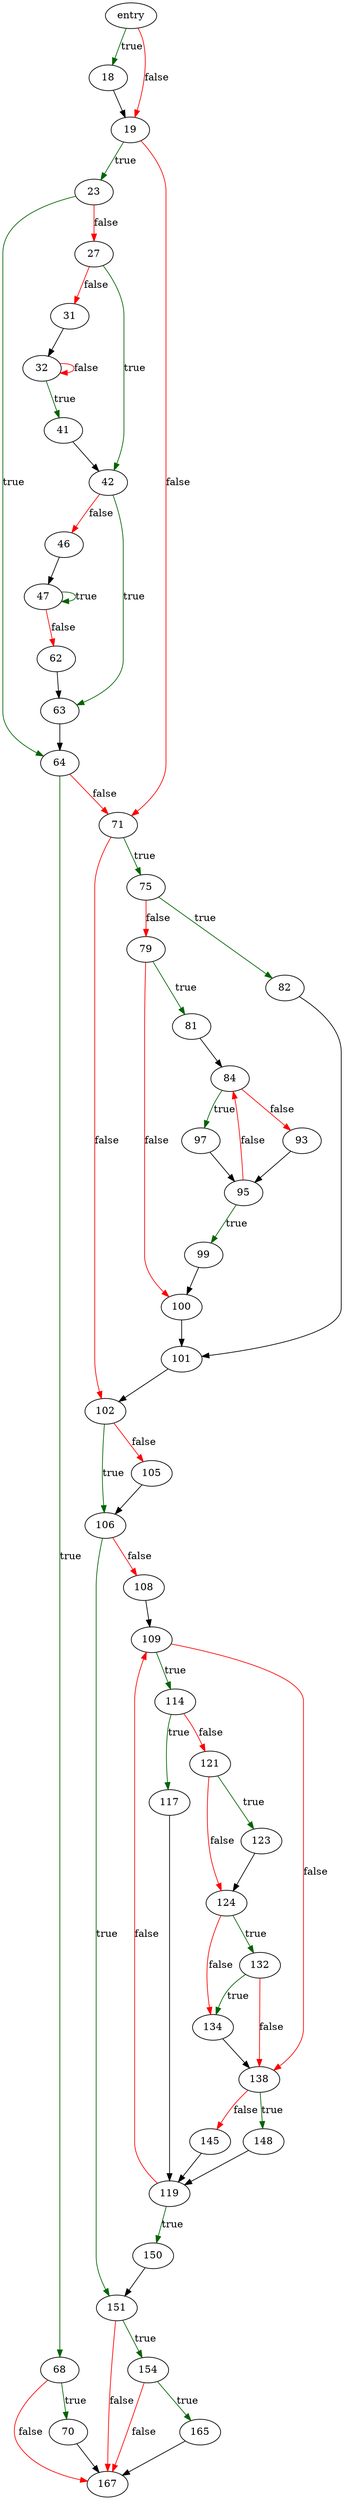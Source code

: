 digraph "print_stored" {
	// Node definitions.
	1 [label=entry];
	18;
	19;
	23;
	27;
	31;
	32;
	41;
	42;
	46;
	47;
	62;
	63;
	64;
	68;
	70;
	71;
	75;
	79;
	81;
	82;
	84;
	93;
	95;
	97;
	99;
	100;
	101;
	102;
	105;
	106;
	108;
	109;
	114;
	117;
	119;
	121;
	123;
	124;
	132;
	134;
	138;
	145;
	148;
	150;
	151;
	154;
	165;
	167;

	// Edge definitions.
	1 -> 18 [
		color=darkgreen
		label=true
	];
	1 -> 19 [
		color=red
		label=false
	];
	18 -> 19;
	19 -> 23 [
		color=darkgreen
		label=true
	];
	19 -> 71 [
		color=red
		label=false
	];
	23 -> 27 [
		color=red
		label=false
	];
	23 -> 64 [
		color=darkgreen
		label=true
	];
	27 -> 31 [
		color=red
		label=false
	];
	27 -> 42 [
		color=darkgreen
		label=true
	];
	31 -> 32;
	32 -> 32 [
		color=red
		label=false
	];
	32 -> 41 [
		color=darkgreen
		label=true
	];
	41 -> 42;
	42 -> 46 [
		color=red
		label=false
	];
	42 -> 63 [
		color=darkgreen
		label=true
	];
	46 -> 47;
	47 -> 47 [
		color=darkgreen
		label=true
	];
	47 -> 62 [
		color=red
		label=false
	];
	62 -> 63;
	63 -> 64;
	64 -> 68 [
		color=darkgreen
		label=true
	];
	64 -> 71 [
		color=red
		label=false
	];
	68 -> 70 [
		color=darkgreen
		label=true
	];
	68 -> 167 [
		color=red
		label=false
	];
	70 -> 167;
	71 -> 75 [
		color=darkgreen
		label=true
	];
	71 -> 102 [
		color=red
		label=false
	];
	75 -> 79 [
		color=red
		label=false
	];
	75 -> 82 [
		color=darkgreen
		label=true
	];
	79 -> 81 [
		color=darkgreen
		label=true
	];
	79 -> 100 [
		color=red
		label=false
	];
	81 -> 84;
	82 -> 101;
	84 -> 93 [
		color=red
		label=false
	];
	84 -> 97 [
		color=darkgreen
		label=true
	];
	93 -> 95;
	95 -> 84 [
		color=red
		label=false
	];
	95 -> 99 [
		color=darkgreen
		label=true
	];
	97 -> 95;
	99 -> 100;
	100 -> 101;
	101 -> 102;
	102 -> 105 [
		color=red
		label=false
	];
	102 -> 106 [
		color=darkgreen
		label=true
	];
	105 -> 106;
	106 -> 108 [
		color=red
		label=false
	];
	106 -> 151 [
		color=darkgreen
		label=true
	];
	108 -> 109;
	109 -> 114 [
		color=darkgreen
		label=true
	];
	109 -> 138 [
		color=red
		label=false
	];
	114 -> 117 [
		color=darkgreen
		label=true
	];
	114 -> 121 [
		color=red
		label=false
	];
	117 -> 119;
	119 -> 109 [
		color=red
		label=false
	];
	119 -> 150 [
		color=darkgreen
		label=true
	];
	121 -> 123 [
		color=darkgreen
		label=true
	];
	121 -> 124 [
		color=red
		label=false
	];
	123 -> 124;
	124 -> 132 [
		color=darkgreen
		label=true
	];
	124 -> 134 [
		color=red
		label=false
	];
	132 -> 134 [
		color=darkgreen
		label=true
	];
	132 -> 138 [
		color=red
		label=false
	];
	134 -> 138;
	138 -> 145 [
		color=red
		label=false
	];
	138 -> 148 [
		color=darkgreen
		label=true
	];
	145 -> 119;
	148 -> 119;
	150 -> 151;
	151 -> 154 [
		color=darkgreen
		label=true
	];
	151 -> 167 [
		color=red
		label=false
	];
	154 -> 165 [
		color=darkgreen
		label=true
	];
	154 -> 167 [
		color=red
		label=false
	];
	165 -> 167;
}